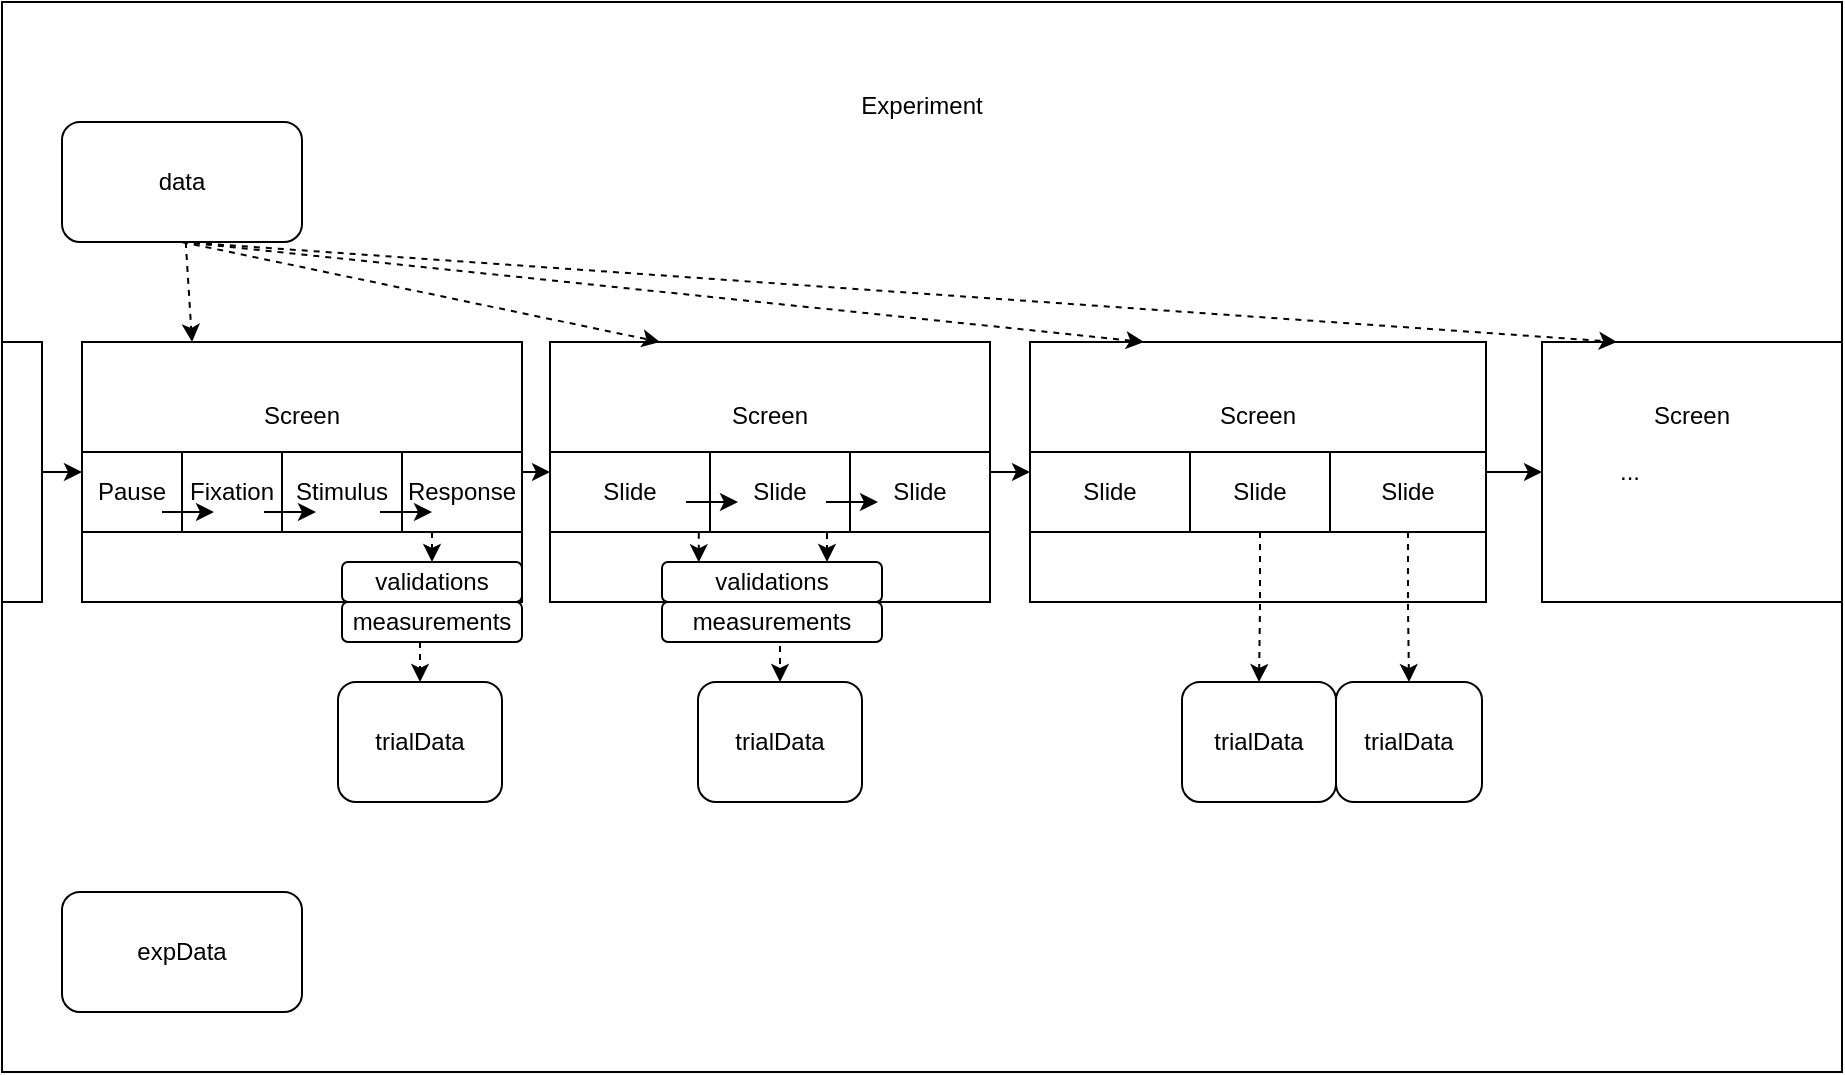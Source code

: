 <mxfile version="14.7.6" type="device"><diagram id="XZVD0RaUXYCyvEGXmWaX" name="Page-1"><mxGraphModel dx="1185" dy="659" grid="1" gridSize="10" guides="1" tooltips="1" connect="1" arrows="1" fold="1" page="1" pageScale="1" pageWidth="827" pageHeight="1169" math="0" shadow="0"><root><mxCell id="0"/><mxCell id="1" parent="0"/><mxCell id="X5t9aL0drkCm2suMyf4Y-1" value="&lt;div&gt;Experiment&lt;/div&gt;&lt;div&gt;&lt;br&gt;&lt;/div&gt;&lt;div&gt;&lt;br&gt;&lt;/div&gt;&lt;div&gt;&lt;br&gt;&lt;/div&gt;&lt;div&gt;&lt;br&gt;&lt;/div&gt;&lt;div&gt;&lt;br&gt;&lt;/div&gt;&lt;div&gt;&lt;br&gt;&lt;/div&gt;&lt;div&gt;&lt;br&gt;&lt;/div&gt;&lt;div&gt;&lt;br&gt;&lt;/div&gt;&lt;div&gt;&lt;br&gt;&lt;/div&gt;&lt;div&gt;&lt;br&gt;&lt;/div&gt;&lt;div&gt;&lt;br&gt;&lt;/div&gt;&lt;div&gt;&lt;br&gt;&lt;/div&gt;&lt;div&gt;&lt;br&gt;&lt;/div&gt;&lt;div&gt;&lt;br&gt;&lt;/div&gt;&lt;div&gt;&lt;br&gt;&lt;/div&gt;&lt;div&gt;&lt;br&gt;&lt;/div&gt;&lt;div&gt;&lt;br&gt;&lt;/div&gt;&lt;div&gt;&lt;br&gt;&lt;/div&gt;&lt;div&gt;&lt;br&gt;&lt;/div&gt;&lt;div&gt;&lt;br&gt;&lt;/div&gt;&lt;div&gt;&lt;br&gt;&lt;/div&gt;&lt;div&gt;&lt;br&gt;&lt;/div&gt;&lt;div&gt;&lt;br&gt;&lt;/div&gt;&lt;div&gt;&lt;br&gt;&lt;/div&gt;&lt;div&gt;&lt;br&gt;&lt;/div&gt;&lt;div&gt;&lt;br&gt;&lt;/div&gt;&lt;div&gt;&lt;br&gt;&lt;/div&gt;&lt;div&gt;&lt;br&gt;&lt;/div&gt;&lt;div&gt;&lt;br&gt;&lt;/div&gt;&lt;div&gt;&lt;br&gt;&lt;/div&gt;" style="rounded=0;whiteSpace=wrap;html=1;" parent="1" vertex="1"><mxGeometry x="40" y="80" width="920" height="535" as="geometry"/></mxCell><mxCell id="X5t9aL0drkCm2suMyf4Y-9" value="&lt;div&gt;Screen&lt;/div&gt;&lt;div&gt;&lt;br&gt;&lt;/div&gt;&lt;div&gt;&lt;br&gt;&lt;/div&gt;&lt;div&gt;&lt;br&gt;&lt;/div&gt;&lt;div&gt;&lt;br&gt;&lt;/div&gt;" style="rounded=0;whiteSpace=wrap;html=1;" parent="1" vertex="1"><mxGeometry x="554" y="250" width="228" height="130" as="geometry"/></mxCell><mxCell id="X5t9aL0drkCm2suMyf4Y-2" value="trialData" style="rounded=1;whiteSpace=wrap;html=1;" parent="1" vertex="1"><mxGeometry x="388" y="420" width="82" height="60" as="geometry"/></mxCell><mxCell id="X5t9aL0drkCm2suMyf4Y-3" value="data" style="rounded=1;whiteSpace=wrap;html=1;" parent="1" vertex="1"><mxGeometry x="70" y="140" width="120" height="60" as="geometry"/></mxCell><mxCell id="X5t9aL0drkCm2suMyf4Y-23" style="edgeStyle=orthogonalEdgeStyle;rounded=0;orthogonalLoop=1;jettySize=auto;html=1;exitX=1;exitY=0.5;exitDx=0;exitDy=0;entryX=0;entryY=0.5;entryDx=0;entryDy=0;" parent="1" source="X5t9aL0drkCm2suMyf4Y-4" target="X5t9aL0drkCm2suMyf4Y-9" edge="1"><mxGeometry relative="1" as="geometry"/></mxCell><mxCell id="X5t9aL0drkCm2suMyf4Y-4" value="&lt;div&gt;Screen&lt;/div&gt;&lt;div&gt;&lt;br&gt;&lt;/div&gt;&lt;div&gt;&lt;br&gt;&lt;/div&gt;&lt;div&gt;&lt;br&gt;&lt;/div&gt;&lt;div&gt;&lt;br&gt;&lt;/div&gt;" style="rounded=0;whiteSpace=wrap;html=1;" parent="1" vertex="1"><mxGeometry x="314" y="250" width="220" height="130" as="geometry"/></mxCell><mxCell id="X5t9aL0drkCm2suMyf4Y-5" value="Slide" style="rounded=0;whiteSpace=wrap;html=1;" parent="1" vertex="1"><mxGeometry x="314" y="305" width="80" height="40" as="geometry"/></mxCell><mxCell id="X5t9aL0drkCm2suMyf4Y-7" value="Slide" style="rounded=0;whiteSpace=wrap;html=1;" parent="1" vertex="1"><mxGeometry x="394" y="305" width="70" height="40" as="geometry"/></mxCell><mxCell id="X5t9aL0drkCm2suMyf4Y-8" value="Slide" style="rounded=0;whiteSpace=wrap;html=1;" parent="1" vertex="1"><mxGeometry x="464" y="305" width="70" height="40" as="geometry"/></mxCell><mxCell id="X5t9aL0drkCm2suMyf4Y-13" style="edgeStyle=orthogonalEdgeStyle;rounded=0;orthogonalLoop=1;jettySize=auto;html=1;exitX=0.5;exitY=1;exitDx=0;exitDy=0;entryX=0.5;entryY=0;entryDx=0;entryDy=0;dashed=1;" parent="1" source="X5t9aL0drkCm2suMyf4Y-10" target="X5t9aL0drkCm2suMyf4Y-2" edge="1"><mxGeometry relative="1" as="geometry"/></mxCell><mxCell id="X5t9aL0drkCm2suMyf4Y-10" value="measurements" style="rounded=1;whiteSpace=wrap;html=1;" parent="1" vertex="1"><mxGeometry x="370" y="380" width="110" height="20" as="geometry"/></mxCell><mxCell id="X5t9aL0drkCm2suMyf4Y-12" value="validations" style="rounded=1;whiteSpace=wrap;html=1;" parent="1" vertex="1"><mxGeometry x="370" y="360" width="110" height="20" as="geometry"/></mxCell><mxCell id="X5t9aL0drkCm2suMyf4Y-14" value="&lt;div&gt;expData&lt;/div&gt;" style="rounded=1;whiteSpace=wrap;html=1;" parent="1" vertex="1"><mxGeometry x="70" y="525" width="120" height="60" as="geometry"/></mxCell><mxCell id="X5t9aL0drkCm2suMyf4Y-19" value="" style="endArrow=classic;html=1;" parent="1" edge="1"><mxGeometry width="50" height="50" relative="1" as="geometry"><mxPoint x="382" y="330" as="sourcePoint"/><mxPoint x="408" y="330" as="targetPoint"/></mxGeometry></mxCell><mxCell id="X5t9aL0drkCm2suMyf4Y-20" value="" style="endArrow=classic;html=1;" parent="1" edge="1"><mxGeometry width="50" height="50" relative="1" as="geometry"><mxPoint x="452" y="330" as="sourcePoint"/><mxPoint x="478" y="330" as="targetPoint"/></mxGeometry></mxCell><mxCell id="shQHbj2K9rTeRxVIeZNc-1" value="Slide" style="rounded=0;whiteSpace=wrap;html=1;" parent="1" vertex="1"><mxGeometry x="554" y="305" width="80" height="40" as="geometry"/></mxCell><mxCell id="shQHbj2K9rTeRxVIeZNc-2" value="Slide" style="rounded=0;whiteSpace=wrap;html=1;" parent="1" vertex="1"><mxGeometry x="634" y="305" width="70" height="40" as="geometry"/></mxCell><mxCell id="shQHbj2K9rTeRxVIeZNc-3" value="Slide" style="rounded=0;whiteSpace=wrap;html=1;" parent="1" vertex="1"><mxGeometry x="704" y="305" width="78" height="40" as="geometry"/></mxCell><mxCell id="X5t9aL0drkCm2suMyf4Y-17" style="edgeStyle=orthogonalEdgeStyle;rounded=0;orthogonalLoop=1;jettySize=auto;html=1;entryX=0.5;entryY=0;entryDx=0;entryDy=0;exitX=0.5;exitY=1;exitDx=0;exitDy=0;dashed=1;" parent="1" source="shQHbj2K9rTeRxVIeZNc-2" target="X5t9aL0drkCm2suMyf4Y-16" edge="1"><mxGeometry relative="1" as="geometry"/></mxCell><mxCell id="shQHbj2K9rTeRxVIeZNc-4" style="edgeStyle=orthogonalEdgeStyle;rounded=0;orthogonalLoop=1;jettySize=auto;html=1;exitX=0.5;exitY=1;exitDx=0;exitDy=0;dashed=1;" parent="1" source="shQHbj2K9rTeRxVIeZNc-3" target="shQHbj2K9rTeRxVIeZNc-5" edge="1"><mxGeometry relative="1" as="geometry"><mxPoint x="679" y="360" as="sourcePoint"/><mxPoint x="670" y="420" as="targetPoint"/></mxGeometry></mxCell><mxCell id="shQHbj2K9rTeRxVIeZNc-5" value="trialData" style="rounded=1;whiteSpace=wrap;html=1;" parent="1" vertex="1"><mxGeometry x="707" y="420" width="73" height="60" as="geometry"/></mxCell><mxCell id="X5t9aL0drkCm2suMyf4Y-16" value="trialData" style="rounded=1;whiteSpace=wrap;html=1;" parent="1" vertex="1"><mxGeometry x="630" y="420" width="77" height="60" as="geometry"/></mxCell><mxCell id="shQHbj2K9rTeRxVIeZNc-6" value="&lt;div&gt;Screen&lt;/div&gt;&lt;div&gt;&lt;br&gt;&lt;/div&gt;&lt;div&gt;&lt;br&gt;&lt;/div&gt;&lt;div&gt;&lt;br&gt;&lt;/div&gt;&lt;div&gt;&lt;br&gt;&lt;/div&gt;" style="rounded=0;whiteSpace=wrap;html=1;" parent="1" vertex="1"><mxGeometry x="810" y="250" width="150" height="130" as="geometry"/></mxCell><mxCell id="X5t9aL0drkCm2suMyf4Y-18" value="..." style="text;html=1;strokeColor=none;fillColor=none;align=center;verticalAlign=middle;whiteSpace=wrap;rounded=0;" parent="1" vertex="1"><mxGeometry x="834" y="305" width="40" height="20" as="geometry"/></mxCell><mxCell id="shQHbj2K9rTeRxVIeZNc-7" style="edgeStyle=orthogonalEdgeStyle;rounded=0;orthogonalLoop=1;jettySize=auto;html=1;entryX=0;entryY=0.5;entryDx=0;entryDy=0;exitX=1;exitY=0.5;exitDx=0;exitDy=0;" parent="1" source="X5t9aL0drkCm2suMyf4Y-9" target="shQHbj2K9rTeRxVIeZNc-6" edge="1"><mxGeometry relative="1" as="geometry"><mxPoint x="544" y="325" as="sourcePoint"/><mxPoint x="564" y="325" as="targetPoint"/></mxGeometry></mxCell><mxCell id="shQHbj2K9rTeRxVIeZNc-10" style="edgeStyle=orthogonalEdgeStyle;rounded=0;orthogonalLoop=1;jettySize=auto;html=1;entryX=0;entryY=0.5;entryDx=0;entryDy=0;exitX=1;exitY=0.5;exitDx=0;exitDy=0;" parent="1" target="X5t9aL0drkCm2suMyf4Y-4" edge="1"><mxGeometry relative="1" as="geometry"><mxPoint x="300" y="315" as="sourcePoint"/><mxPoint x="564" y="325" as="targetPoint"/></mxGeometry></mxCell><mxCell id="shQHbj2K9rTeRxVIeZNc-11" style="edgeStyle=orthogonalEdgeStyle;rounded=0;orthogonalLoop=1;jettySize=auto;html=1;entryX=0.167;entryY=0.008;entryDx=0;entryDy=0;exitX=1;exitY=1;exitDx=0;exitDy=0;entryPerimeter=0;dashed=1;" parent="1" source="X5t9aL0drkCm2suMyf4Y-5" target="X5t9aL0drkCm2suMyf4Y-12" edge="1"><mxGeometry relative="1" as="geometry"><mxPoint x="679" y="355" as="sourcePoint"/><mxPoint x="678" y="430" as="targetPoint"/></mxGeometry></mxCell><mxCell id="shQHbj2K9rTeRxVIeZNc-12" style="edgeStyle=orthogonalEdgeStyle;rounded=0;orthogonalLoop=1;jettySize=auto;html=1;entryX=0.75;entryY=0;entryDx=0;entryDy=0;exitX=0;exitY=1;exitDx=0;exitDy=0;dashed=1;" parent="1" source="X5t9aL0drkCm2suMyf4Y-8" target="X5t9aL0drkCm2suMyf4Y-12" edge="1"><mxGeometry relative="1" as="geometry"><mxPoint x="404" y="355" as="sourcePoint"/><mxPoint x="407.5" y="370" as="targetPoint"/></mxGeometry></mxCell><mxCell id="bz10wVTRfY3r_7okI-cT-1" value="" style="rounded=0;whiteSpace=wrap;html=1;" vertex="1" parent="1"><mxGeometry x="40" y="250" width="20" height="130" as="geometry"/></mxCell><mxCell id="bz10wVTRfY3r_7okI-cT-2" value="&lt;div&gt;Screen&lt;/div&gt;&lt;div&gt;&lt;br&gt;&lt;/div&gt;&lt;div&gt;&lt;br&gt;&lt;/div&gt;&lt;div&gt;&lt;br&gt;&lt;/div&gt;&lt;div&gt;&lt;br&gt;&lt;/div&gt;" style="rounded=0;whiteSpace=wrap;html=1;" vertex="1" parent="1"><mxGeometry x="80" y="250" width="220" height="130" as="geometry"/></mxCell><mxCell id="bz10wVTRfY3r_7okI-cT-3" style="edgeStyle=orthogonalEdgeStyle;rounded=0;orthogonalLoop=1;jettySize=auto;html=1;" edge="1" parent="1" source="bz10wVTRfY3r_7okI-cT-1"><mxGeometry relative="1" as="geometry"><mxPoint x="310" y="325" as="sourcePoint"/><mxPoint x="80" y="315" as="targetPoint"/></mxGeometry></mxCell><mxCell id="bz10wVTRfY3r_7okI-cT-4" value="Pause" style="rounded=0;whiteSpace=wrap;html=1;" vertex="1" parent="1"><mxGeometry x="80" y="305" width="50" height="40" as="geometry"/></mxCell><mxCell id="bz10wVTRfY3r_7okI-cT-5" value="Fixation" style="rounded=0;whiteSpace=wrap;html=1;" vertex="1" parent="1"><mxGeometry x="130" y="305" width="50" height="40" as="geometry"/></mxCell><mxCell id="bz10wVTRfY3r_7okI-cT-6" value="Response" style="rounded=0;whiteSpace=wrap;html=1;" vertex="1" parent="1"><mxGeometry x="240" y="305" width="60" height="40" as="geometry"/></mxCell><mxCell id="bz10wVTRfY3r_7okI-cT-7" value="Stimulus" style="rounded=0;whiteSpace=wrap;html=1;" vertex="1" parent="1"><mxGeometry x="180" y="305" width="60" height="40" as="geometry"/></mxCell><mxCell id="bz10wVTRfY3r_7okI-cT-9" value="" style="endArrow=classic;html=1;" edge="1" parent="1"><mxGeometry width="50" height="50" relative="1" as="geometry"><mxPoint x="171" y="335" as="sourcePoint"/><mxPoint x="197" y="335" as="targetPoint"/></mxGeometry></mxCell><mxCell id="bz10wVTRfY3r_7okI-cT-10" value="" style="endArrow=classic;html=1;" edge="1" parent="1"><mxGeometry width="50" height="50" relative="1" as="geometry"><mxPoint x="229" y="335" as="sourcePoint"/><mxPoint x="255" y="335" as="targetPoint"/></mxGeometry></mxCell><mxCell id="bz10wVTRfY3r_7okI-cT-11" value="" style="endArrow=classic;html=1;" edge="1" parent="1"><mxGeometry width="50" height="50" relative="1" as="geometry"><mxPoint x="120" y="335" as="sourcePoint"/><mxPoint x="146" y="335" as="targetPoint"/></mxGeometry></mxCell><mxCell id="bz10wVTRfY3r_7okI-cT-12" value="trialData" style="rounded=1;whiteSpace=wrap;html=1;" vertex="1" parent="1"><mxGeometry x="208" y="420" width="82" height="60" as="geometry"/></mxCell><mxCell id="bz10wVTRfY3r_7okI-cT-13" style="edgeStyle=orthogonalEdgeStyle;rounded=0;orthogonalLoop=1;jettySize=auto;html=1;exitX=0.5;exitY=1;exitDx=0;exitDy=0;entryX=0.5;entryY=0;entryDx=0;entryDy=0;dashed=1;" edge="1" parent="1" source="bz10wVTRfY3r_7okI-cT-14" target="bz10wVTRfY3r_7okI-cT-12"><mxGeometry relative="1" as="geometry"/></mxCell><mxCell id="bz10wVTRfY3r_7okI-cT-14" value="measurements" style="rounded=1;whiteSpace=wrap;html=1;" vertex="1" parent="1"><mxGeometry x="210" y="380" width="90" height="20" as="geometry"/></mxCell><mxCell id="bz10wVTRfY3r_7okI-cT-15" value="validations" style="rounded=1;whiteSpace=wrap;html=1;" vertex="1" parent="1"><mxGeometry x="210" y="360" width="90" height="20" as="geometry"/></mxCell><mxCell id="bz10wVTRfY3r_7okI-cT-17" value="" style="endArrow=classic;html=1;entryX=0.5;entryY=0;entryDx=0;entryDy=0;exitX=0.25;exitY=1;exitDx=0;exitDy=0;dashed=1;" edge="1" parent="1" source="bz10wVTRfY3r_7okI-cT-6" target="bz10wVTRfY3r_7okI-cT-15"><mxGeometry width="50" height="50" relative="1" as="geometry"><mxPoint x="239" y="345" as="sourcePoint"/><mxPoint x="265" y="345" as="targetPoint"/></mxGeometry></mxCell><mxCell id="bz10wVTRfY3r_7okI-cT-18" value="" style="endArrow=classic;html=1;entryX=0.25;entryY=0;entryDx=0;entryDy=0;dashed=1;" edge="1" parent="1" source="X5t9aL0drkCm2suMyf4Y-3" target="bz10wVTRfY3r_7okI-cT-2"><mxGeometry width="50" height="50" relative="1" as="geometry"><mxPoint x="470" y="410" as="sourcePoint"/><mxPoint x="520" y="360" as="targetPoint"/></mxGeometry></mxCell><mxCell id="bz10wVTRfY3r_7okI-cT-19" value="" style="endArrow=classic;html=1;exitX=0.5;exitY=1;exitDx=0;exitDy=0;entryX=0.25;entryY=0;entryDx=0;entryDy=0;dashed=1;" edge="1" parent="1" source="X5t9aL0drkCm2suMyf4Y-3" target="X5t9aL0drkCm2suMyf4Y-4"><mxGeometry width="50" height="50" relative="1" as="geometry"><mxPoint x="110" y="220" as="sourcePoint"/><mxPoint x="145" y="260" as="targetPoint"/></mxGeometry></mxCell><mxCell id="bz10wVTRfY3r_7okI-cT-20" value="" style="endArrow=classic;html=1;exitX=0.5;exitY=1;exitDx=0;exitDy=0;entryX=0.25;entryY=0;entryDx=0;entryDy=0;dashed=1;" edge="1" parent="1" source="X5t9aL0drkCm2suMyf4Y-3" target="X5t9aL0drkCm2suMyf4Y-9"><mxGeometry width="50" height="50" relative="1" as="geometry"><mxPoint x="110" y="220" as="sourcePoint"/><mxPoint x="379" y="260" as="targetPoint"/></mxGeometry></mxCell><mxCell id="bz10wVTRfY3r_7okI-cT-21" value="" style="endArrow=classic;html=1;exitX=0.5;exitY=1;exitDx=0;exitDy=0;entryX=0.25;entryY=0;entryDx=0;entryDy=0;dashed=1;" edge="1" parent="1" source="X5t9aL0drkCm2suMyf4Y-3" target="shQHbj2K9rTeRxVIeZNc-6"><mxGeometry width="50" height="50" relative="1" as="geometry"><mxPoint x="110" y="210" as="sourcePoint"/><mxPoint x="621" y="260" as="targetPoint"/></mxGeometry></mxCell></root></mxGraphModel></diagram></mxfile>